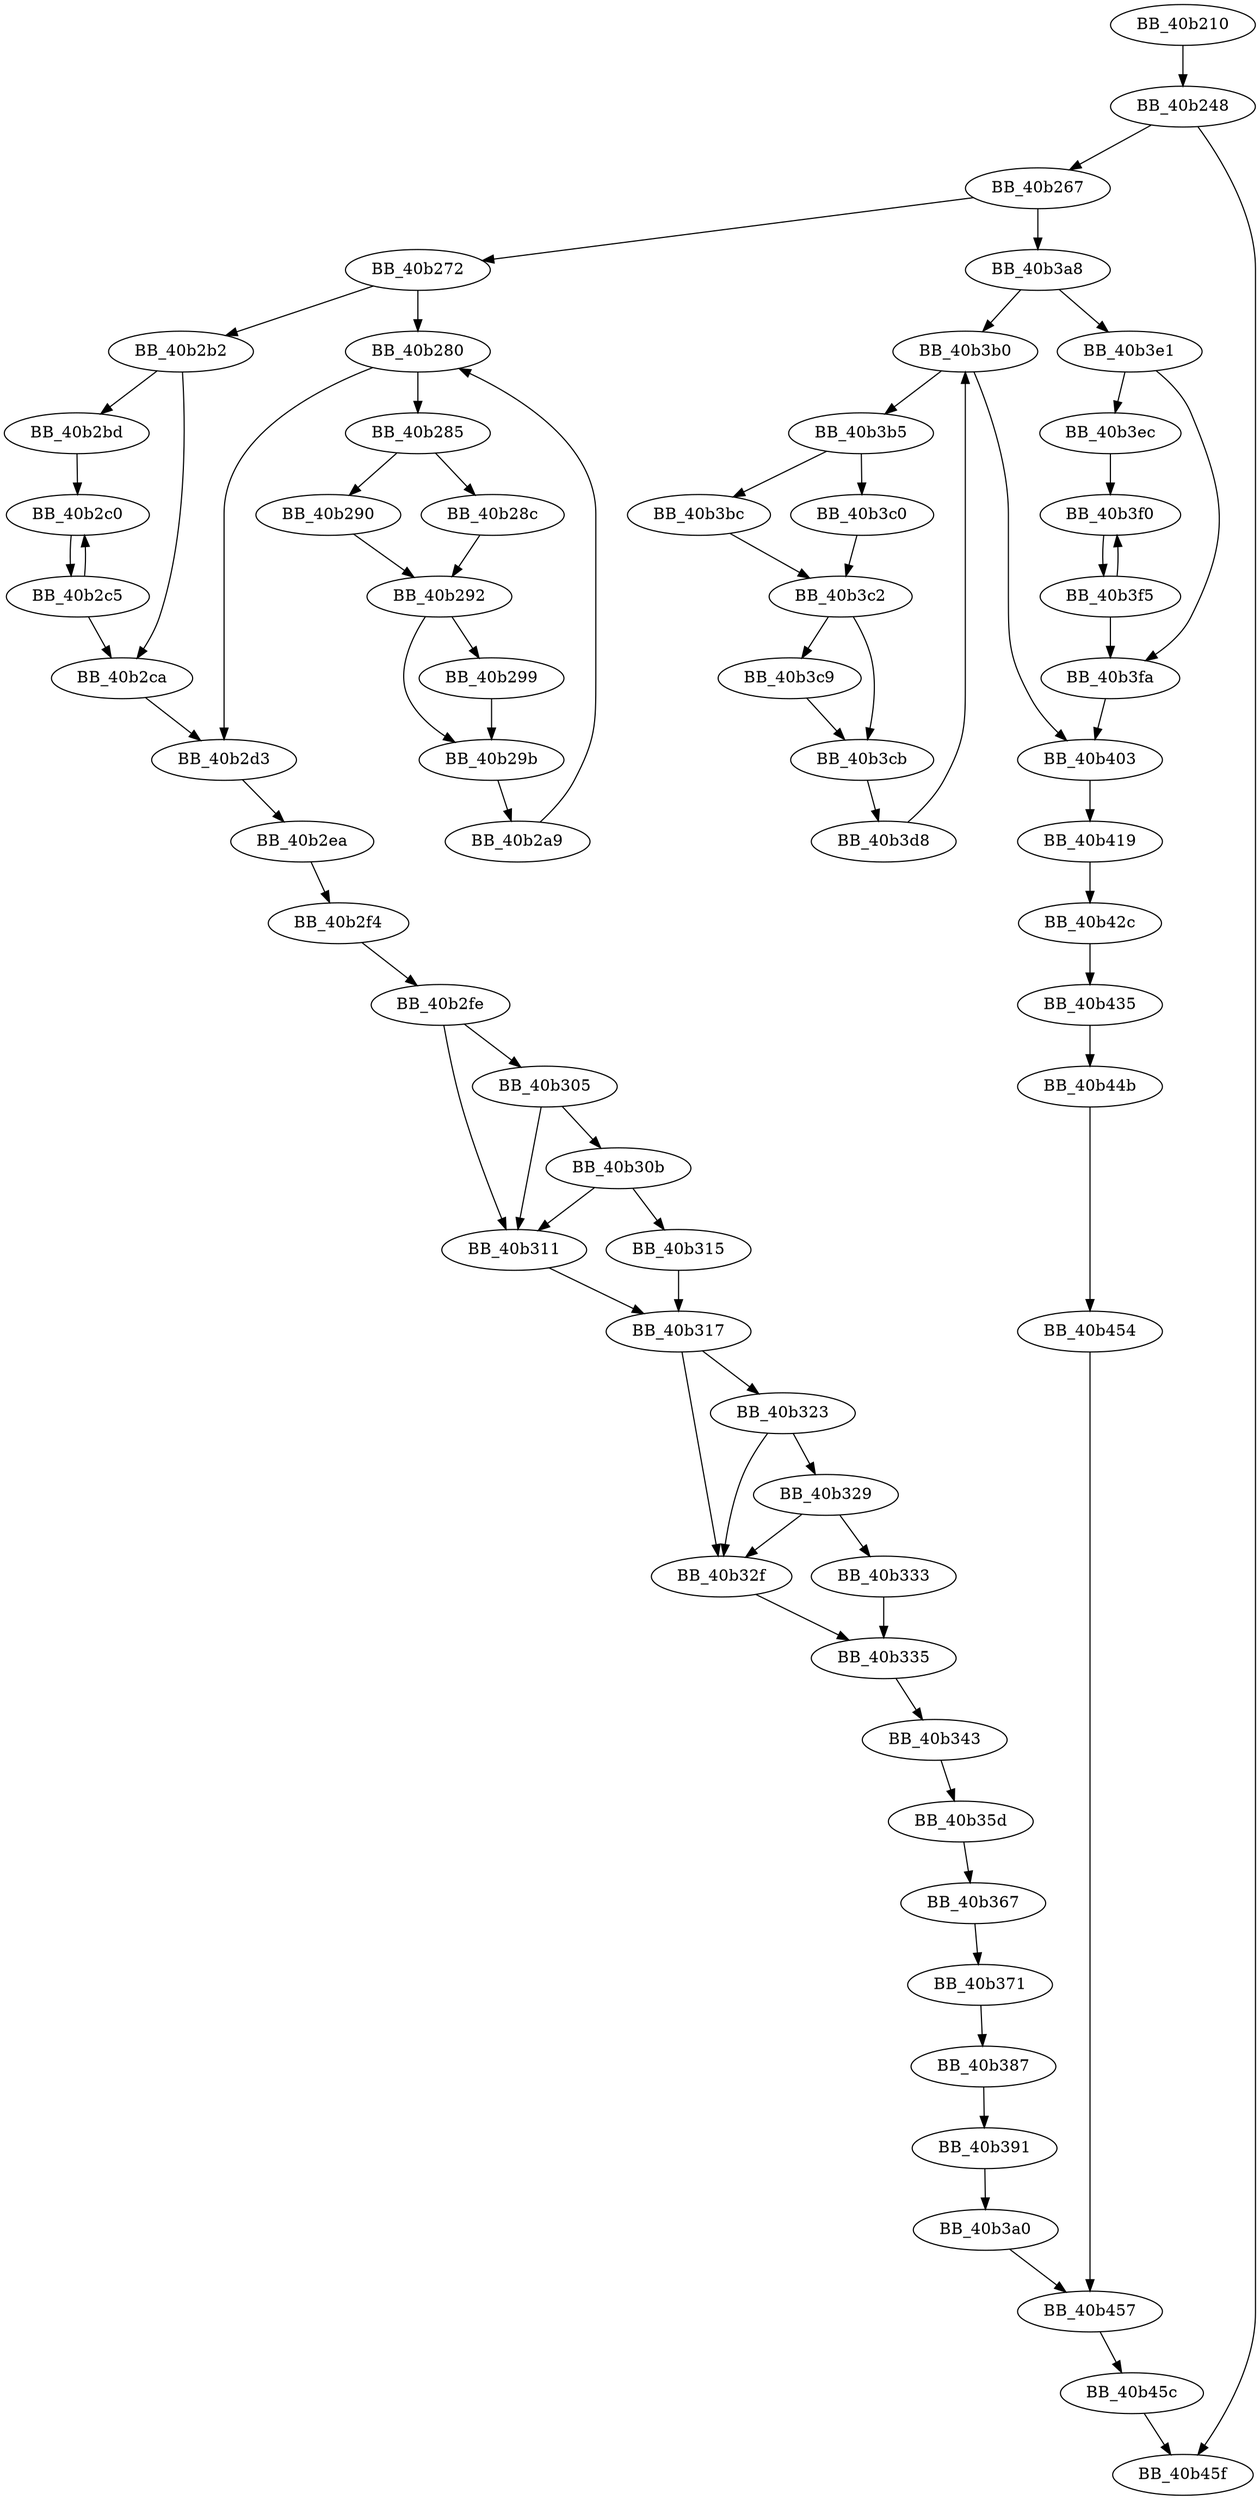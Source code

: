 DiGraph sub_40B210{
BB_40b210->BB_40b248
BB_40b248->BB_40b267
BB_40b248->BB_40b45f
BB_40b267->BB_40b272
BB_40b267->BB_40b3a8
BB_40b272->BB_40b280
BB_40b272->BB_40b2b2
BB_40b280->BB_40b285
BB_40b280->BB_40b2d3
BB_40b285->BB_40b28c
BB_40b285->BB_40b290
BB_40b28c->BB_40b292
BB_40b290->BB_40b292
BB_40b292->BB_40b299
BB_40b292->BB_40b29b
BB_40b299->BB_40b29b
BB_40b29b->BB_40b2a9
BB_40b2a9->BB_40b280
BB_40b2b2->BB_40b2bd
BB_40b2b2->BB_40b2ca
BB_40b2bd->BB_40b2c0
BB_40b2c0->BB_40b2c5
BB_40b2c5->BB_40b2c0
BB_40b2c5->BB_40b2ca
BB_40b2ca->BB_40b2d3
BB_40b2d3->BB_40b2ea
BB_40b2ea->BB_40b2f4
BB_40b2f4->BB_40b2fe
BB_40b2fe->BB_40b305
BB_40b2fe->BB_40b311
BB_40b305->BB_40b30b
BB_40b305->BB_40b311
BB_40b30b->BB_40b311
BB_40b30b->BB_40b315
BB_40b311->BB_40b317
BB_40b315->BB_40b317
BB_40b317->BB_40b323
BB_40b317->BB_40b32f
BB_40b323->BB_40b329
BB_40b323->BB_40b32f
BB_40b329->BB_40b32f
BB_40b329->BB_40b333
BB_40b32f->BB_40b335
BB_40b333->BB_40b335
BB_40b335->BB_40b343
BB_40b343->BB_40b35d
BB_40b35d->BB_40b367
BB_40b367->BB_40b371
BB_40b371->BB_40b387
BB_40b387->BB_40b391
BB_40b391->BB_40b3a0
BB_40b3a0->BB_40b457
BB_40b3a8->BB_40b3b0
BB_40b3a8->BB_40b3e1
BB_40b3b0->BB_40b3b5
BB_40b3b0->BB_40b403
BB_40b3b5->BB_40b3bc
BB_40b3b5->BB_40b3c0
BB_40b3bc->BB_40b3c2
BB_40b3c0->BB_40b3c2
BB_40b3c2->BB_40b3c9
BB_40b3c2->BB_40b3cb
BB_40b3c9->BB_40b3cb
BB_40b3cb->BB_40b3d8
BB_40b3d8->BB_40b3b0
BB_40b3e1->BB_40b3ec
BB_40b3e1->BB_40b3fa
BB_40b3ec->BB_40b3f0
BB_40b3f0->BB_40b3f5
BB_40b3f5->BB_40b3f0
BB_40b3f5->BB_40b3fa
BB_40b3fa->BB_40b403
BB_40b403->BB_40b419
BB_40b419->BB_40b42c
BB_40b42c->BB_40b435
BB_40b435->BB_40b44b
BB_40b44b->BB_40b454
BB_40b454->BB_40b457
BB_40b457->BB_40b45c
BB_40b45c->BB_40b45f
}
